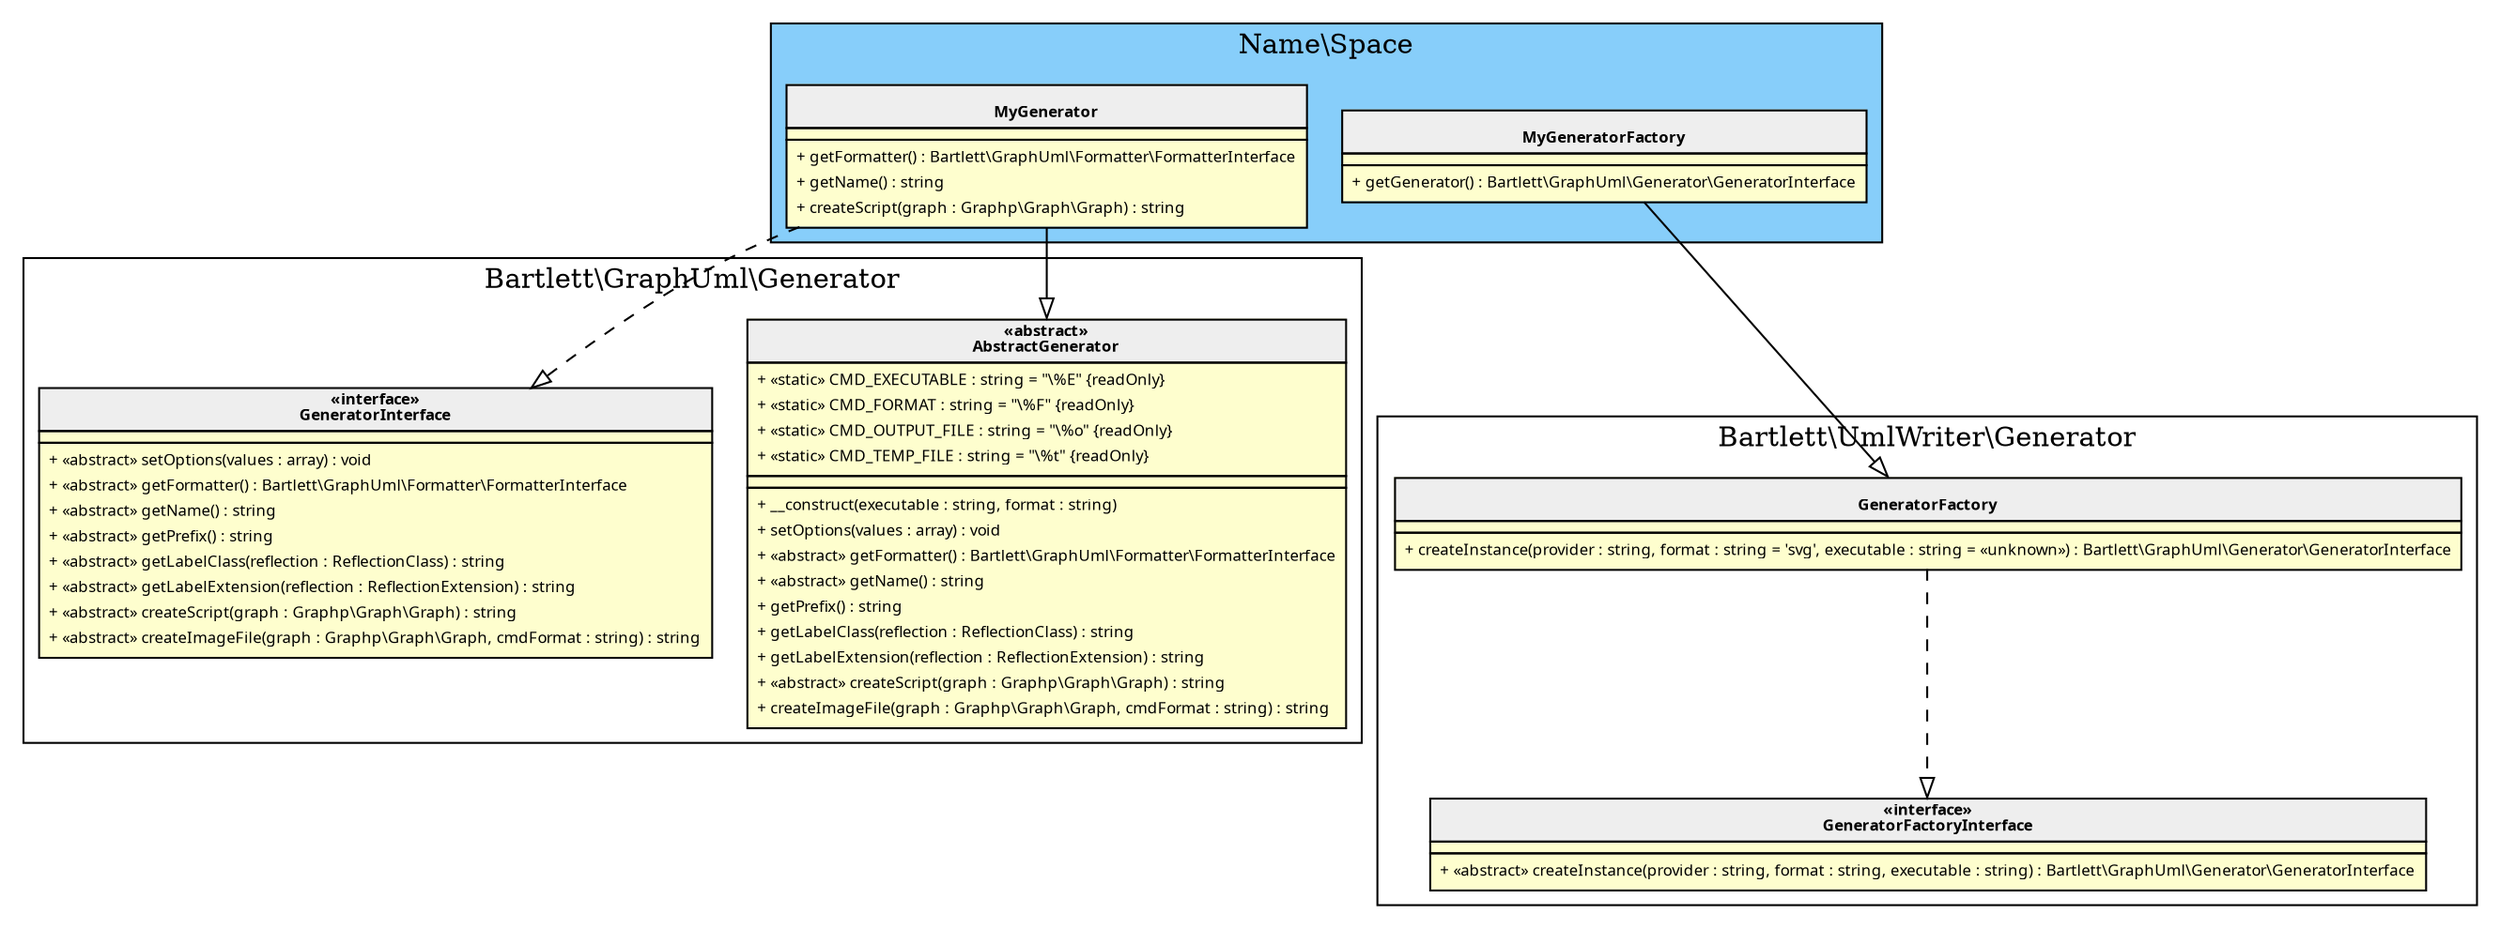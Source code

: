 digraph {
  graph [name="G" overlap="false" rankdir="TB" bgcolor="transparent"]
  node [fontname="Verdana" fontsize=8 shape="none" margin=0 fillcolor="#FEFECE" style="filled"]
  edge [fontname="Verdana" fontsize=8]
  subgraph cluster_0 {
    graph [bgcolor="LightSkyBlue"]
    label = "Name\\Space"
    "Name\\Space\\MyGenerator" [shape="none" label=<
<table cellspacing="0" border="0" cellborder="1">
    <tr><td bgcolor="#eeeeee"><b><br/>MyGenerator</b></td></tr>
    <tr><td></td></tr>
    <tr><td><table border="0" cellspacing="0" cellpadding="2">
    <tr><td align="left">+ getFormatter() : Bartlett\\GraphUml\\Formatter\\FormatterInterface</td></tr>
    <tr><td align="left">+ getName() : string</td></tr>
    <tr><td align="left">+ createScript(graph : Graphp\\Graph\\Graph) : string</td></tr>
</table></td></tr>
</table>>]
    "Name\\Space\\MyGeneratorFactory" [shape="none" label=<
<table cellspacing="0" border="0" cellborder="1">
    <tr><td bgcolor="#eeeeee"><b><br/>MyGeneratorFactory</b></td></tr>
    <tr><td></td></tr>
    <tr><td><table border="0" cellspacing="0" cellpadding="2">
    <tr><td align="left">+ getGenerator() : Bartlett\\GraphUml\\Generator\\GeneratorInterface</td></tr>
</table></td></tr>
</table>>]
  }
  subgraph cluster_1 {
    label = "Bartlett\\GraphUml\\Generator"
    "Bartlett\\GraphUml\\Generator\\AbstractGenerator" [shape="none" label=<
<table cellspacing="0" border="0" cellborder="1">
    <tr><td bgcolor="#eeeeee"><b>«abstract»<br/>AbstractGenerator</b></td></tr>
    <tr><td><table border="0" cellspacing="0" cellpadding="2">
    <tr><td align="left">+ «static» CMD_EXECUTABLE : string = "\%E" {readOnly}</td></tr>
    <tr><td align="left">+ «static» CMD_FORMAT : string = "\%F" {readOnly}</td></tr>
    <tr><td align="left">+ «static» CMD_OUTPUT_FILE : string = "\%o" {readOnly}</td></tr>
    <tr><td align="left">+ «static» CMD_TEMP_FILE : string = "\%t" {readOnly}</td></tr>
</table></td></tr>
    <tr><td></td></tr>
    <tr><td><table border="0" cellspacing="0" cellpadding="2">
    <tr><td align="left">+ __construct(executable : string, format : string)</td></tr>
    <tr><td align="left">+ setOptions(values : array) : void</td></tr>
    <tr><td align="left">+ «abstract» getFormatter() : Bartlett\\GraphUml\\Formatter\\FormatterInterface</td></tr>
    <tr><td align="left">+ «abstract» getName() : string</td></tr>
    <tr><td align="left">+ getPrefix() : string</td></tr>
    <tr><td align="left">+ getLabelClass(reflection : ReflectionClass) : string</td></tr>
    <tr><td align="left">+ getLabelExtension(reflection : ReflectionExtension) : string</td></tr>
    <tr><td align="left">+ «abstract» createScript(graph : Graphp\\Graph\\Graph) : string</td></tr>
    <tr><td align="left">+ createImageFile(graph : Graphp\\Graph\\Graph, cmdFormat : string) : string</td></tr>
</table></td></tr>
</table>>]
    "Bartlett\\GraphUml\\Generator\\GeneratorInterface" [shape="none" label=<
<table cellspacing="0" border="0" cellborder="1">
    <tr><td bgcolor="#eeeeee"><b>«interface»<br/>GeneratorInterface</b></td></tr>
    <tr><td></td></tr>
    <tr><td><table border="0" cellspacing="0" cellpadding="2">
    <tr><td align="left">+ «abstract» setOptions(values : array) : void</td></tr>
    <tr><td align="left">+ «abstract» getFormatter() : Bartlett\\GraphUml\\Formatter\\FormatterInterface</td></tr>
    <tr><td align="left">+ «abstract» getName() : string</td></tr>
    <tr><td align="left">+ «abstract» getPrefix() : string</td></tr>
    <tr><td align="left">+ «abstract» getLabelClass(reflection : ReflectionClass) : string</td></tr>
    <tr><td align="left">+ «abstract» getLabelExtension(reflection : ReflectionExtension) : string</td></tr>
    <tr><td align="left">+ «abstract» createScript(graph : Graphp\\Graph\\Graph) : string</td></tr>
    <tr><td align="left">+ «abstract» createImageFile(graph : Graphp\\Graph\\Graph, cmdFormat : string) : string</td></tr>
</table></td></tr>
</table>>]
  }
  subgraph cluster_2 {
    label = "Bartlett\\UmlWriter\\Generator"
    "Bartlett\\UmlWriter\\Generator\\GeneratorFactory" [shape="none" label=<
<table cellspacing="0" border="0" cellborder="1">
    <tr><td bgcolor="#eeeeee"><b><br/>GeneratorFactory</b></td></tr>
    <tr><td></td></tr>
    <tr><td><table border="0" cellspacing="0" cellpadding="2">
    <tr><td align="left">+ createInstance(provider : string, format : string = 'svg', executable : string = «unknown») : Bartlett\\GraphUml\\Generator\\GeneratorInterface</td></tr>
</table></td></tr>
</table>>]
    "Bartlett\\UmlWriter\\Generator\\GeneratorFactoryInterface" [shape="none" label=<
<table cellspacing="0" border="0" cellborder="1">
    <tr><td bgcolor="#eeeeee"><b>«interface»<br/>GeneratorFactoryInterface</b></td></tr>
    <tr><td></td></tr>
    <tr><td><table border="0" cellspacing="0" cellpadding="2">
    <tr><td align="left">+ «abstract» createInstance(provider : string, format : string, executable : string) : Bartlett\\GraphUml\\Generator\\GeneratorInterface</td></tr>
</table></td></tr>
</table>>]
  }
  "Name\\Space\\MyGenerator" -> "Bartlett\\GraphUml\\Generator\\AbstractGenerator" [arrowhead="empty" style="filled"]
  "Name\\Space\\MyGenerator" -> "Bartlett\\GraphUml\\Generator\\GeneratorInterface" [arrowhead="empty" style="dashed"]
  "Bartlett\\UmlWriter\\Generator\\GeneratorFactory" -> "Bartlett\\UmlWriter\\Generator\\GeneratorFactoryInterface" [arrowhead="empty" style="dashed"]
  "Name\\Space\\MyGeneratorFactory" -> "Bartlett\\UmlWriter\\Generator\\GeneratorFactory" [arrowhead="empty" style="filled"]
}
